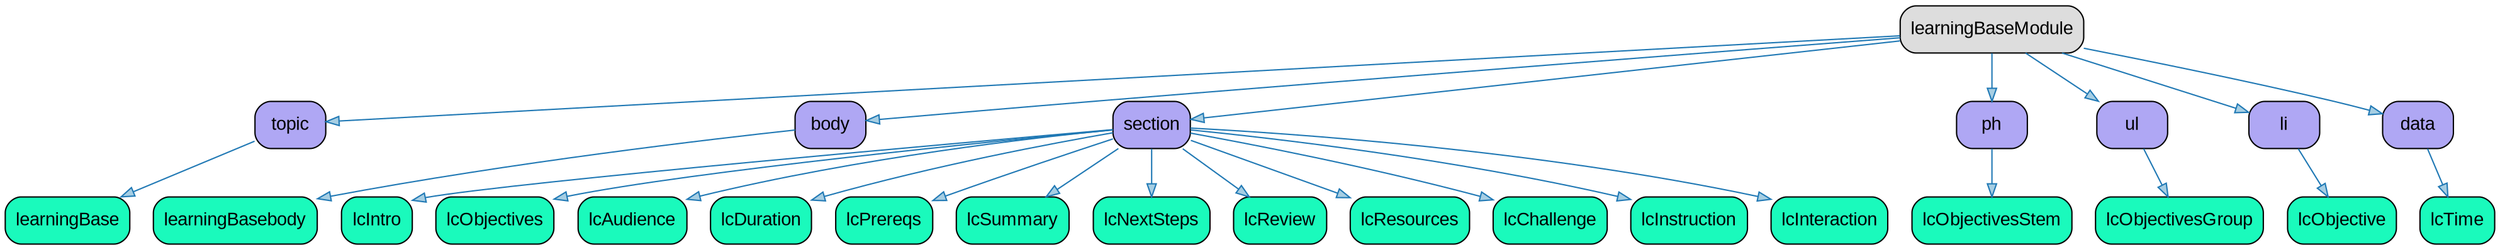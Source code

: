// DITA Specialization learningBase
strict digraph {
				
  // Root node
  
	"learningBaseModule" [label ="learningBaseModule" fontname="Arial" shape="Mrecord" style="filled"  fillcolor="#DDDDDD"]
			
  // Other nodes
      
	"topic" [label ="topic" fontname="Arial" shape="Mrecord" style="filled"  fillcolor="#AFA7F4"]
         
	"learningBase" [label ="learningBase" fontname="Arial" shape="Mrecord" style="filled"  fillcolor="#1AFABC"]
      
      
	"body" [label ="body" fontname="Arial" shape="Mrecord" style="filled"  fillcolor="#AFA7F4"]
         
	"learningBasebody" [label ="learningBasebody" fontname="Arial" shape="Mrecord" style="filled"  fillcolor="#1AFABC"]
      
      
	"section" [label ="section" fontname="Arial" shape="Mrecord" style="filled"  fillcolor="#AFA7F4"]
         
	"lcIntro" [label ="lcIntro" fontname="Arial" shape="Mrecord" style="filled"  fillcolor="#1AFABC"]
         
	"lcObjectives" [label ="lcObjectives" fontname="Arial" shape="Mrecord" style="filled"  fillcolor="#1AFABC"]
         
	"lcAudience" [label ="lcAudience" fontname="Arial" shape="Mrecord" style="filled"  fillcolor="#1AFABC"]
         
	"lcDuration" [label ="lcDuration" fontname="Arial" shape="Mrecord" style="filled"  fillcolor="#1AFABC"]
         
	"lcPrereqs" [label ="lcPrereqs" fontname="Arial" shape="Mrecord" style="filled"  fillcolor="#1AFABC"]
         
	"lcSummary" [label ="lcSummary" fontname="Arial" shape="Mrecord" style="filled"  fillcolor="#1AFABC"]
         
	"lcNextSteps" [label ="lcNextSteps" fontname="Arial" shape="Mrecord" style="filled"  fillcolor="#1AFABC"]
         
	"lcReview" [label ="lcReview" fontname="Arial" shape="Mrecord" style="filled"  fillcolor="#1AFABC"]
         
	"lcResources" [label ="lcResources" fontname="Arial" shape="Mrecord" style="filled"  fillcolor="#1AFABC"]
         
	"lcChallenge" [label ="lcChallenge" fontname="Arial" shape="Mrecord" style="filled"  fillcolor="#1AFABC"]
         
	"lcInstruction" [label ="lcInstruction" fontname="Arial" shape="Mrecord" style="filled"  fillcolor="#1AFABC"]
         
	"lcInteraction" [label ="lcInteraction" fontname="Arial" shape="Mrecord" style="filled"  fillcolor="#1AFABC"]
      
      
	"ph" [label ="ph" fontname="Arial" shape="Mrecord" style="filled"  fillcolor="#AFA7F4"]
         
	"lcObjectivesStem" [label ="lcObjectivesStem" fontname="Arial" shape="Mrecord" style="filled"  fillcolor="#1AFABC"]
      
      
	"ul" [label ="ul" fontname="Arial" shape="Mrecord" style="filled"  fillcolor="#AFA7F4"]
         
	"lcObjectivesGroup" [label ="lcObjectivesGroup" fontname="Arial" shape="Mrecord" style="filled"  fillcolor="#1AFABC"]
      
      
	"li" [label ="li" fontname="Arial" shape="Mrecord" style="filled"  fillcolor="#AFA7F4"]
         
	"lcObjective" [label ="lcObjective" fontname="Arial" shape="Mrecord" style="filled"  fillcolor="#1AFABC"]
      
      
	"data" [label ="data" fontname="Arial" shape="Mrecord" style="filled"  fillcolor="#AFA7F4"]
         
	"lcTime" [label ="lcTime" fontname="Arial" shape="Mrecord" style="filled"  fillcolor="#1AFABC"]
      
   
  // Edges
      
	"learningBaseModule" -> "topic" [fillcolor="#a6cee3" color="#1f78b4"]
         
	"topic" -> "learningBase" [fillcolor="#a6cee3" color="#1f78b4"]
      
      
	"learningBaseModule" -> "body" [fillcolor="#a6cee3" color="#1f78b4"]
         
	"body" -> "learningBasebody" [fillcolor="#a6cee3" color="#1f78b4"]
      
      
	"learningBaseModule" -> "section" [fillcolor="#a6cee3" color="#1f78b4"]
         
	"section" -> "lcIntro" [fillcolor="#a6cee3" color="#1f78b4"]
         
	"section" -> "lcObjectives" [fillcolor="#a6cee3" color="#1f78b4"]
         
	"section" -> "lcAudience" [fillcolor="#a6cee3" color="#1f78b4"]
         
	"section" -> "lcDuration" [fillcolor="#a6cee3" color="#1f78b4"]
         
	"section" -> "lcPrereqs" [fillcolor="#a6cee3" color="#1f78b4"]
         
	"section" -> "lcSummary" [fillcolor="#a6cee3" color="#1f78b4"]
         
	"section" -> "lcNextSteps" [fillcolor="#a6cee3" color="#1f78b4"]
         
	"section" -> "lcReview" [fillcolor="#a6cee3" color="#1f78b4"]
         
	"section" -> "lcResources" [fillcolor="#a6cee3" color="#1f78b4"]
         
	"section" -> "lcChallenge" [fillcolor="#a6cee3" color="#1f78b4"]
         
	"section" -> "lcInstruction" [fillcolor="#a6cee3" color="#1f78b4"]
         
	"section" -> "lcInteraction" [fillcolor="#a6cee3" color="#1f78b4"]
      
      
	"learningBaseModule" -> "ph" [fillcolor="#a6cee3" color="#1f78b4"]
         
	"ph" -> "lcObjectivesStem" [fillcolor="#a6cee3" color="#1f78b4"]
      
      
	"learningBaseModule" -> "ul" [fillcolor="#a6cee3" color="#1f78b4"]
         
	"ul" -> "lcObjectivesGroup" [fillcolor="#a6cee3" color="#1f78b4"]
      
      
	"learningBaseModule" -> "li" [fillcolor="#a6cee3" color="#1f78b4"]
         
	"li" -> "lcObjective" [fillcolor="#a6cee3" color="#1f78b4"]
      
      
	"learningBaseModule" -> "data" [fillcolor="#a6cee3" color="#1f78b4"]
         
	"data" -> "lcTime" [fillcolor="#a6cee3" color="#1f78b4"]
      
   }